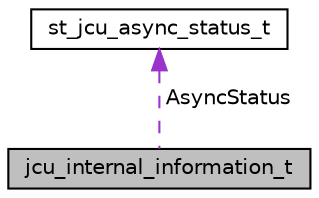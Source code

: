digraph "jcu_internal_information_t"
{
 // LATEX_PDF_SIZE
  edge [fontname="Helvetica",fontsize="10",labelfontname="Helvetica",labelfontsize="10"];
  node [fontname="Helvetica",fontsize="10",shape=record];
  Node1 [label="jcu_internal_information_t",height=0.2,width=0.4,color="black", fillcolor="grey75", style="filled", fontcolor="black",tooltip=" "];
  Node2 -> Node1 [dir="back",color="darkorchid3",fontsize="10",style="dashed",label=" AsyncStatus" ,fontname="Helvetica"];
  Node2 [label="st_jcu_async_status_t",height=0.2,width=0.4,color="black", fillcolor="white", style="filled",URL="$d2/d4a/structst__jcu__async__status__t.html",tooltip=" "];
}
